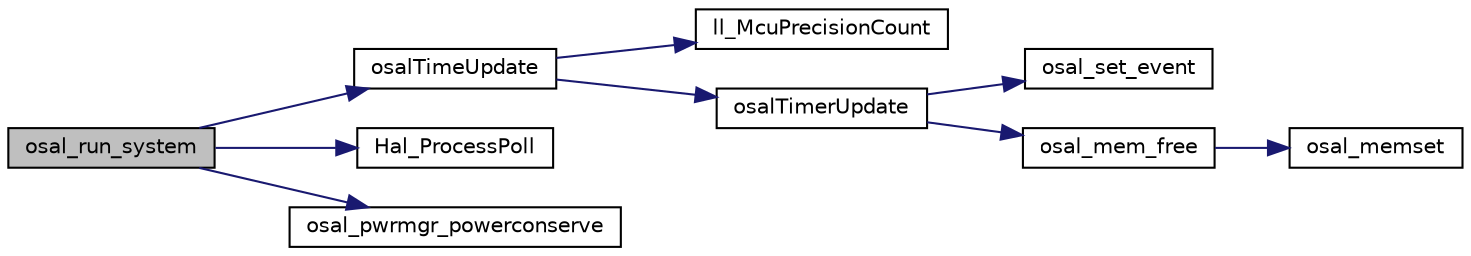 digraph "osal_run_system"
{
  edge [fontname="Helvetica",fontsize="10",labelfontname="Helvetica",labelfontsize="10"];
  node [fontname="Helvetica",fontsize="10",shape=record];
  rankdir="LR";
  Node1 [label="osal_run_system",height=0.2,width=0.4,color="black", fillcolor="grey75", style="filled" fontcolor="black"];
  Node1 -> Node2 [color="midnightblue",fontsize="10",style="solid",fontname="Helvetica"];
  Node2 [label="osalTimeUpdate",height=0.2,width=0.4,color="black", fillcolor="white", style="filled",URL="$_o_s_a_l___clock_b_l_e_8c.html#a8804104d86f657b1d518d8ca251401e6"];
  Node2 -> Node3 [color="midnightblue",fontsize="10",style="solid",fontname="Helvetica"];
  Node3 [label="ll_McuPrecisionCount",height=0.2,width=0.4,color="black", fillcolor="white", style="filled",URL="$_o_s_a_l___clock_b_l_e_8c.html#ab4d09fa8970ec80f938854a55b704d99"];
  Node2 -> Node4 [color="midnightblue",fontsize="10",style="solid",fontname="Helvetica"];
  Node4 [label="osalTimerUpdate",height=0.2,width=0.4,color="black", fillcolor="white", style="filled",URL="$_o_s_a_l___timers_8c.html#ac7b5d3116a9b69d12c4a48cdf0bef344"];
  Node4 -> Node5 [color="midnightblue",fontsize="10",style="solid",fontname="Helvetica"];
  Node5 [label="osal_set_event",height=0.2,width=0.4,color="black", fillcolor="white", style="filled",URL="$_o_s_a_l_8c.html#a67e62da8a1085ffe8f6a06c88736666a"];
  Node4 -> Node6 [color="midnightblue",fontsize="10",style="solid",fontname="Helvetica"];
  Node6 [label="osal_mem_free",height=0.2,width=0.4,color="black", fillcolor="white", style="filled",URL="$_o_s_a_l___memory_8c.html#a56201dc39c693c759d1ce0812b6b0eef"];
  Node6 -> Node7 [color="midnightblue",fontsize="10",style="solid",fontname="Helvetica"];
  Node7 [label="osal_memset",height=0.2,width=0.4,color="black", fillcolor="white", style="filled",URL="$_o_s_a_l_8c.html#a7a416b7daf0407f6a1b92b71fc12847e"];
  Node1 -> Node8 [color="midnightblue",fontsize="10",style="solid",fontname="Helvetica"];
  Node8 [label="Hal_ProcessPoll",height=0.2,width=0.4,color="black", fillcolor="white", style="filled",URL="$common_2hal__drivers_8c.html#a2b233ceb553cc91bb8dee650398236b8"];
  Node1 -> Node9 [color="midnightblue",fontsize="10",style="solid",fontname="Helvetica"];
  Node9 [label="osal_pwrmgr_powerconserve",height=0.2,width=0.4,color="black", fillcolor="white", style="filled",URL="$_o_s_a_l___pwr_mgr_8h.html#a8b60aefbdad93a50963f23c655b3c606"];
}
